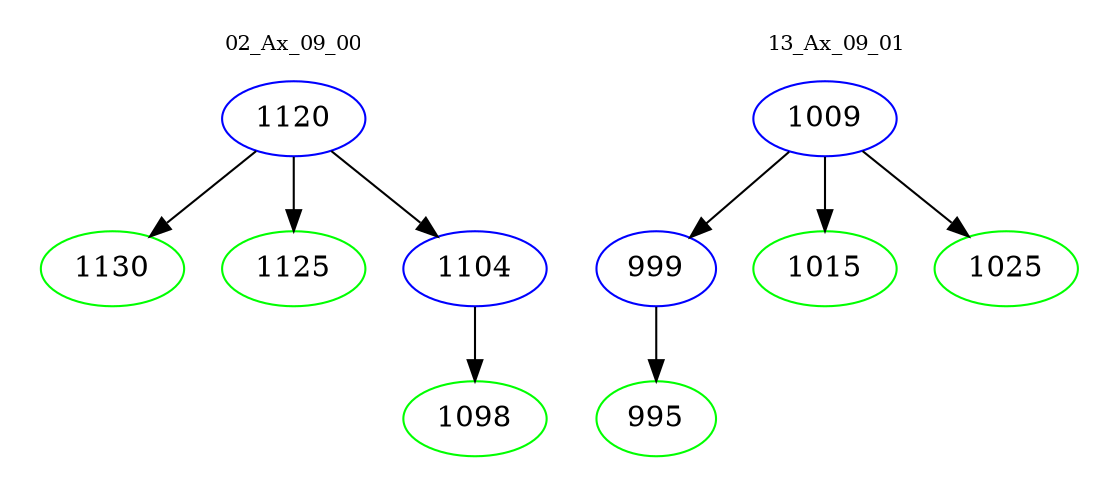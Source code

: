 digraph{
subgraph cluster_0 {
color = white
label = "02_Ax_09_00";
fontsize=10;
T0_1120 [label="1120", color="blue"]
T0_1120 -> T0_1130 [color="black"]
T0_1130 [label="1130", color="green"]
T0_1120 -> T0_1125 [color="black"]
T0_1125 [label="1125", color="green"]
T0_1120 -> T0_1104 [color="black"]
T0_1104 [label="1104", color="blue"]
T0_1104 -> T0_1098 [color="black"]
T0_1098 [label="1098", color="green"]
}
subgraph cluster_1 {
color = white
label = "13_Ax_09_01";
fontsize=10;
T1_1009 [label="1009", color="blue"]
T1_1009 -> T1_999 [color="black"]
T1_999 [label="999", color="blue"]
T1_999 -> T1_995 [color="black"]
T1_995 [label="995", color="green"]
T1_1009 -> T1_1015 [color="black"]
T1_1015 [label="1015", color="green"]
T1_1009 -> T1_1025 [color="black"]
T1_1025 [label="1025", color="green"]
}
}
